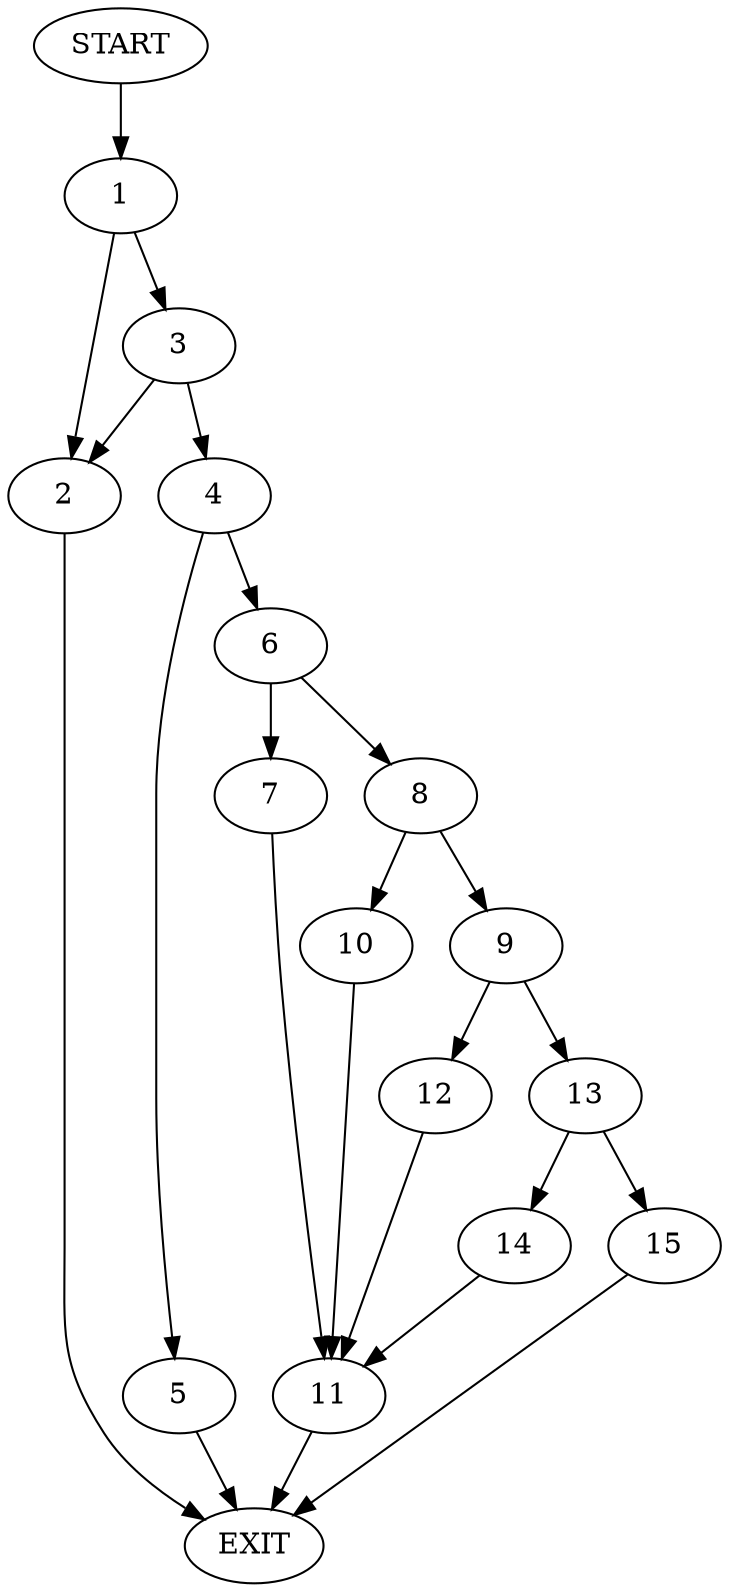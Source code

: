 digraph {
0 [label="START"]
16 [label="EXIT"]
0 -> 1
1 -> 2
1 -> 3
3 -> 2
3 -> 4
2 -> 16
4 -> 5
4 -> 6
6 -> 7
6 -> 8
5 -> 16
8 -> 9
8 -> 10
7 -> 11
11 -> 16
10 -> 11
9 -> 12
9 -> 13
13 -> 14
13 -> 15
12 -> 11
15 -> 16
14 -> 11
}
